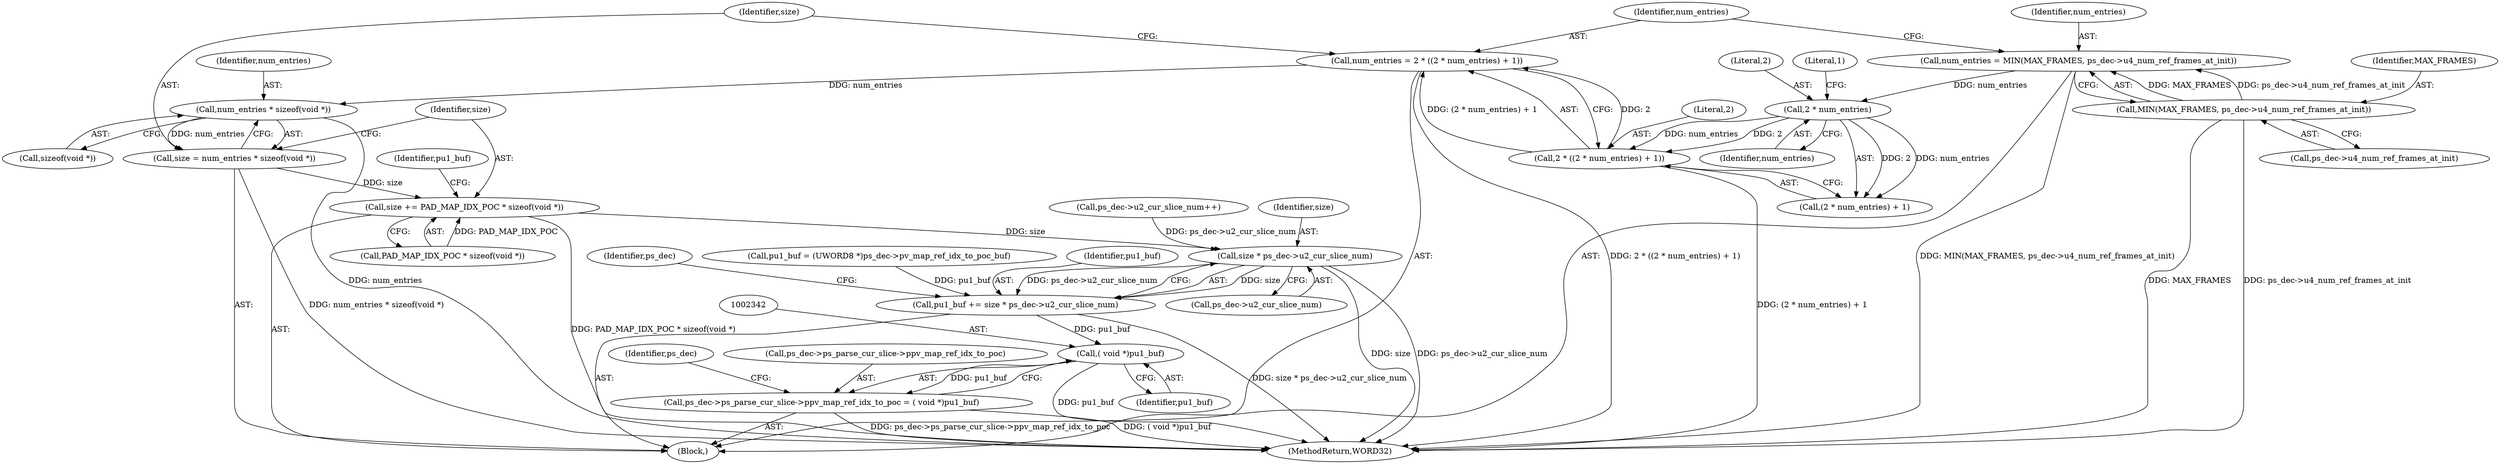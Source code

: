 digraph "0_Android_494561291a503840f385fbcd11d9bc5f4dc502b8_2@API" {
"1002311" [label="(Call,num_entries * sizeof(void *))"];
"1002300" [label="(Call,num_entries = 2 * ((2 * num_entries) + 1))"];
"1002302" [label="(Call,2 * ((2 * num_entries) + 1))"];
"1002305" [label="(Call,2 * num_entries)"];
"1002293" [label="(Call,num_entries = MIN(MAX_FRAMES, ps_dec->u4_num_ref_frames_at_init))"];
"1002295" [label="(Call,MIN(MAX_FRAMES, ps_dec->u4_num_ref_frames_at_init))"];
"1002309" [label="(Call,size = num_entries * sizeof(void *))"];
"1002315" [label="(Call,size += PAD_MAP_IDX_POC * sizeof(void *))"];
"1002330" [label="(Call,size * ps_dec->u2_cur_slice_num)"];
"1002328" [label="(Call,pu1_buf += size * ps_dec->u2_cur_slice_num)"];
"1002341" [label="(Call,( void *)pu1_buf)"];
"1002335" [label="(Call,ps_dec->ps_parse_cur_slice->ppv_map_ref_idx_to_poc = ( void *)pu1_buf)"];
"1002305" [label="(Call,2 * num_entries)"];
"1002332" [label="(Call,ps_dec->u2_cur_slice_num)"];
"1002341" [label="(Call,( void *)pu1_buf)"];
"1002304" [label="(Call,(2 * num_entries) + 1)"];
"1001128" [label="(Call,ps_dec->u2_cur_slice_num++)"];
"1002296" [label="(Identifier,MAX_FRAMES)"];
"1002335" [label="(Call,ps_dec->ps_parse_cur_slice->ppv_map_ref_idx_to_poc = ( void *)pu1_buf)"];
"1002328" [label="(Call,pu1_buf += size * ps_dec->u2_cur_slice_num)"];
"1002330" [label="(Call,size * ps_dec->u2_cur_slice_num)"];
"1002312" [label="(Identifier,num_entries)"];
"1002336" [label="(Call,ps_dec->ps_parse_cur_slice->ppv_map_ref_idx_to_poc)"];
"1002293" [label="(Call,num_entries = MIN(MAX_FRAMES, ps_dec->u4_num_ref_frames_at_init))"];
"1002308" [label="(Literal,1)"];
"1002321" [label="(Call,pu1_buf = (UWORD8 *)ps_dec->pv_map_ref_idx_to_poc_buf)"];
"1002331" [label="(Identifier,size)"];
"1002311" [label="(Call,num_entries * sizeof(void *))"];
"1002307" [label="(Identifier,num_entries)"];
"1002297" [label="(Call,ps_dec->u4_num_ref_frames_at_init)"];
"1002294" [label="(Identifier,num_entries)"];
"1002300" [label="(Call,num_entries = 2 * ((2 * num_entries) + 1))"];
"1002310" [label="(Identifier,size)"];
"1002303" [label="(Literal,2)"];
"1002329" [label="(Identifier,pu1_buf)"];
"1002317" [label="(Call,PAD_MAP_IDX_POC * sizeof(void *))"];
"1002316" [label="(Identifier,size)"];
"1002313" [label="(Call,sizeof(void *))"];
"1002289" [label="(Block,)"];
"1002322" [label="(Identifier,pu1_buf)"];
"1002544" [label="(MethodReturn,WORD32)"];
"1002302" [label="(Call,2 * ((2 * num_entries) + 1))"];
"1002338" [label="(Identifier,ps_dec)"];
"1002346" [label="(Identifier,ps_dec)"];
"1002343" [label="(Identifier,pu1_buf)"];
"1002315" [label="(Call,size += PAD_MAP_IDX_POC * sizeof(void *))"];
"1002295" [label="(Call,MIN(MAX_FRAMES, ps_dec->u4_num_ref_frames_at_init))"];
"1002301" [label="(Identifier,num_entries)"];
"1002306" [label="(Literal,2)"];
"1002309" [label="(Call,size = num_entries * sizeof(void *))"];
"1002311" -> "1002309"  [label="AST: "];
"1002311" -> "1002313"  [label="CFG: "];
"1002312" -> "1002311"  [label="AST: "];
"1002313" -> "1002311"  [label="AST: "];
"1002309" -> "1002311"  [label="CFG: "];
"1002311" -> "1002544"  [label="DDG: num_entries"];
"1002311" -> "1002309"  [label="DDG: num_entries"];
"1002300" -> "1002311"  [label="DDG: num_entries"];
"1002300" -> "1002289"  [label="AST: "];
"1002300" -> "1002302"  [label="CFG: "];
"1002301" -> "1002300"  [label="AST: "];
"1002302" -> "1002300"  [label="AST: "];
"1002310" -> "1002300"  [label="CFG: "];
"1002300" -> "1002544"  [label="DDG: 2 * ((2 * num_entries) + 1)"];
"1002302" -> "1002300"  [label="DDG: 2"];
"1002302" -> "1002300"  [label="DDG: (2 * num_entries) + 1"];
"1002302" -> "1002304"  [label="CFG: "];
"1002303" -> "1002302"  [label="AST: "];
"1002304" -> "1002302"  [label="AST: "];
"1002302" -> "1002544"  [label="DDG: (2 * num_entries) + 1"];
"1002305" -> "1002302"  [label="DDG: 2"];
"1002305" -> "1002302"  [label="DDG: num_entries"];
"1002305" -> "1002304"  [label="AST: "];
"1002305" -> "1002307"  [label="CFG: "];
"1002306" -> "1002305"  [label="AST: "];
"1002307" -> "1002305"  [label="AST: "];
"1002308" -> "1002305"  [label="CFG: "];
"1002305" -> "1002304"  [label="DDG: 2"];
"1002305" -> "1002304"  [label="DDG: num_entries"];
"1002293" -> "1002305"  [label="DDG: num_entries"];
"1002293" -> "1002289"  [label="AST: "];
"1002293" -> "1002295"  [label="CFG: "];
"1002294" -> "1002293"  [label="AST: "];
"1002295" -> "1002293"  [label="AST: "];
"1002301" -> "1002293"  [label="CFG: "];
"1002293" -> "1002544"  [label="DDG: MIN(MAX_FRAMES, ps_dec->u4_num_ref_frames_at_init)"];
"1002295" -> "1002293"  [label="DDG: MAX_FRAMES"];
"1002295" -> "1002293"  [label="DDG: ps_dec->u4_num_ref_frames_at_init"];
"1002295" -> "1002297"  [label="CFG: "];
"1002296" -> "1002295"  [label="AST: "];
"1002297" -> "1002295"  [label="AST: "];
"1002295" -> "1002544"  [label="DDG: ps_dec->u4_num_ref_frames_at_init"];
"1002295" -> "1002544"  [label="DDG: MAX_FRAMES"];
"1002309" -> "1002289"  [label="AST: "];
"1002310" -> "1002309"  [label="AST: "];
"1002316" -> "1002309"  [label="CFG: "];
"1002309" -> "1002544"  [label="DDG: num_entries * sizeof(void *)"];
"1002309" -> "1002315"  [label="DDG: size"];
"1002315" -> "1002289"  [label="AST: "];
"1002315" -> "1002317"  [label="CFG: "];
"1002316" -> "1002315"  [label="AST: "];
"1002317" -> "1002315"  [label="AST: "];
"1002322" -> "1002315"  [label="CFG: "];
"1002315" -> "1002544"  [label="DDG: PAD_MAP_IDX_POC * sizeof(void *)"];
"1002317" -> "1002315"  [label="DDG: PAD_MAP_IDX_POC"];
"1002315" -> "1002330"  [label="DDG: size"];
"1002330" -> "1002328"  [label="AST: "];
"1002330" -> "1002332"  [label="CFG: "];
"1002331" -> "1002330"  [label="AST: "];
"1002332" -> "1002330"  [label="AST: "];
"1002328" -> "1002330"  [label="CFG: "];
"1002330" -> "1002544"  [label="DDG: size"];
"1002330" -> "1002544"  [label="DDG: ps_dec->u2_cur_slice_num"];
"1002330" -> "1002328"  [label="DDG: size"];
"1002330" -> "1002328"  [label="DDG: ps_dec->u2_cur_slice_num"];
"1001128" -> "1002330"  [label="DDG: ps_dec->u2_cur_slice_num"];
"1002328" -> "1002289"  [label="AST: "];
"1002329" -> "1002328"  [label="AST: "];
"1002338" -> "1002328"  [label="CFG: "];
"1002328" -> "1002544"  [label="DDG: size * ps_dec->u2_cur_slice_num"];
"1002321" -> "1002328"  [label="DDG: pu1_buf"];
"1002328" -> "1002341"  [label="DDG: pu1_buf"];
"1002341" -> "1002335"  [label="AST: "];
"1002341" -> "1002343"  [label="CFG: "];
"1002342" -> "1002341"  [label="AST: "];
"1002343" -> "1002341"  [label="AST: "];
"1002335" -> "1002341"  [label="CFG: "];
"1002341" -> "1002544"  [label="DDG: pu1_buf"];
"1002341" -> "1002335"  [label="DDG: pu1_buf"];
"1002335" -> "1002289"  [label="AST: "];
"1002336" -> "1002335"  [label="AST: "];
"1002346" -> "1002335"  [label="CFG: "];
"1002335" -> "1002544"  [label="DDG: ps_dec->ps_parse_cur_slice->ppv_map_ref_idx_to_poc"];
"1002335" -> "1002544"  [label="DDG: ( void *)pu1_buf"];
}
